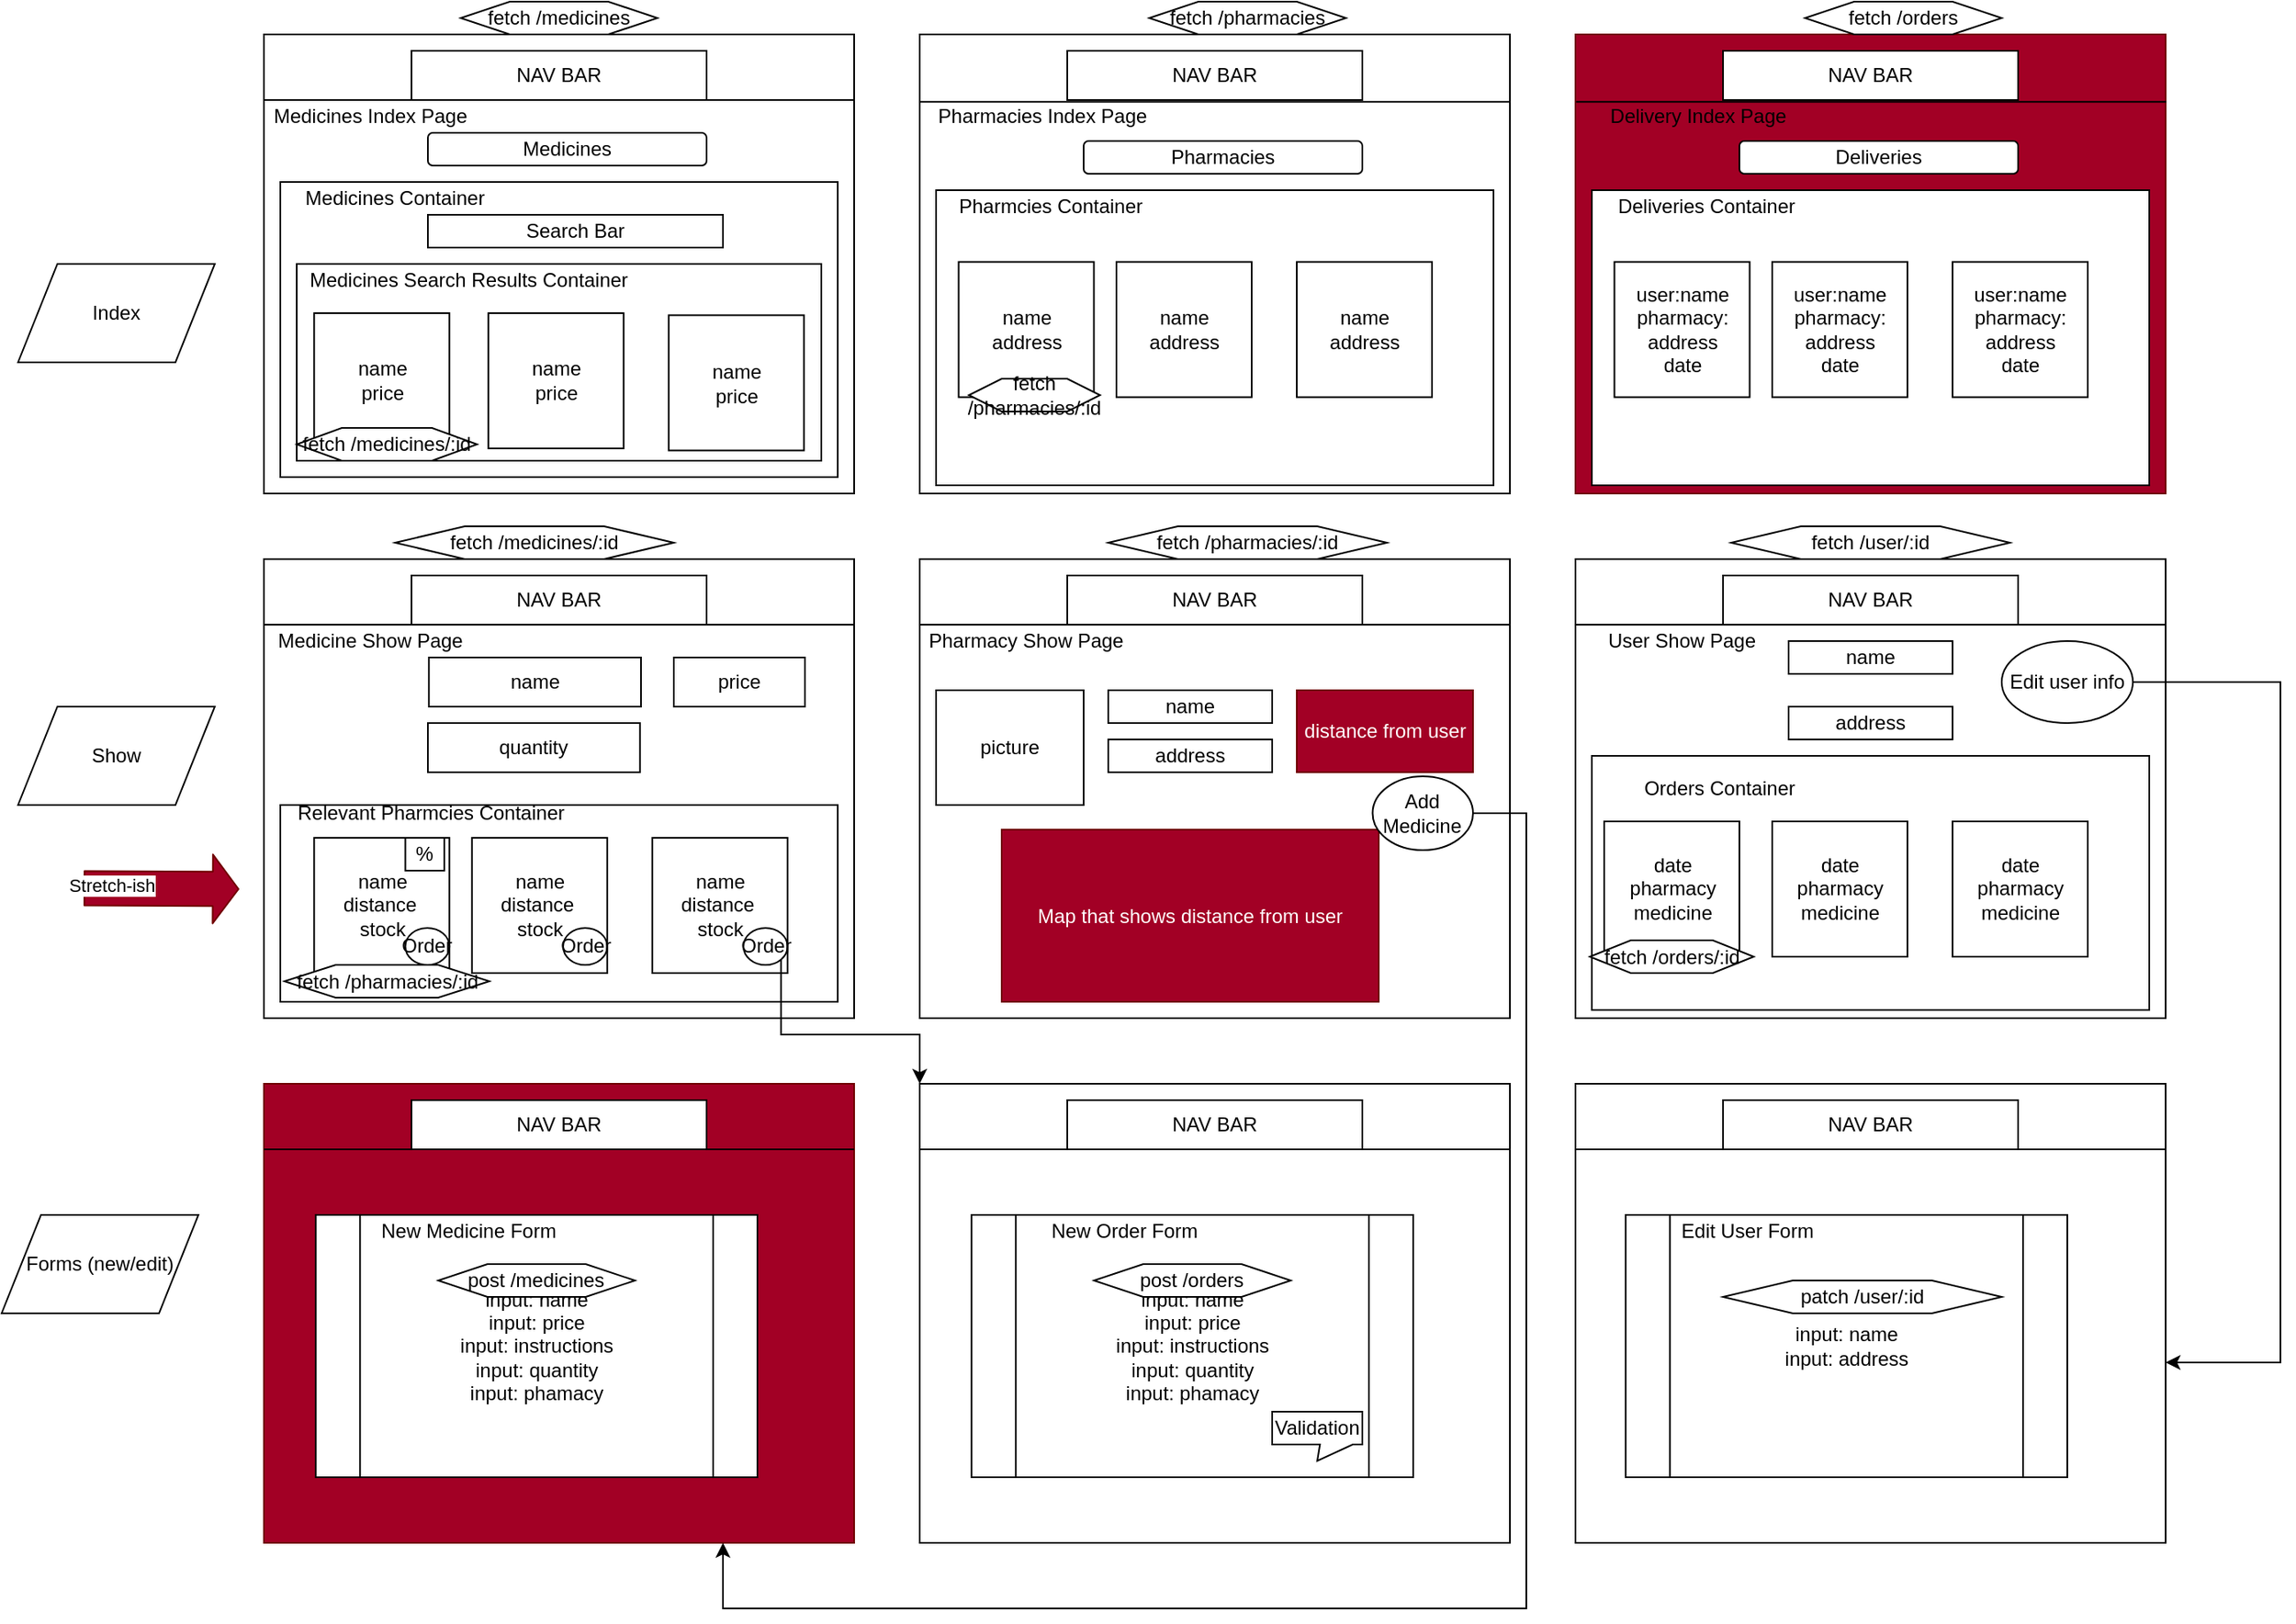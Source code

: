 <mxfile version="13.1.3">
    <diagram id="6hGFLwfOUW9BJ-s0fimq" name="Page-1">
        <mxGraphModel dx="2819" dy="1476" grid="1" gridSize="10" guides="1" tooltips="1" connect="1" arrows="1" fold="1" page="1" pageScale="1" pageWidth="827" pageHeight="1169" math="0" shadow="0">
            <root>
                <mxCell id="0"/>
                <mxCell id="1" parent="0"/>
                <mxCell id="150" value="" style="rounded=0;whiteSpace=wrap;html=1;" parent="1" vertex="1">
                    <mxGeometry x="840" y="680" width="360" height="280" as="geometry"/>
                </mxCell>
                <mxCell id="154" value="input: name&lt;br&gt;input: address" style="shape=process;whiteSpace=wrap;html=1;backgroundOutline=1;" parent="1" vertex="1">
                    <mxGeometry x="870.63" y="760" width="269.37" height="160" as="geometry"/>
                </mxCell>
                <mxCell id="2" value="" style="rounded=0;whiteSpace=wrap;html=1;" parent="1" vertex="1">
                    <mxGeometry x="40" y="40" width="360" height="280" as="geometry"/>
                </mxCell>
                <mxCell id="82" value="" style="rounded=0;whiteSpace=wrap;html=1;" parent="1" vertex="1">
                    <mxGeometry x="50" y="130" width="340" height="180" as="geometry"/>
                </mxCell>
                <mxCell id="107" value="" style="rounded=0;whiteSpace=wrap;html=1;" parent="1" vertex="1">
                    <mxGeometry x="60" y="180" width="320" height="120" as="geometry"/>
                </mxCell>
                <mxCell id="3" value="" style="rounded=0;whiteSpace=wrap;html=1;" parent="1" vertex="1">
                    <mxGeometry x="440" y="40" width="360" height="280" as="geometry"/>
                </mxCell>
                <mxCell id="4" value="" style="rounded=0;whiteSpace=wrap;html=1;" parent="1" vertex="1">
                    <mxGeometry x="40" y="360" width="360" height="280" as="geometry"/>
                </mxCell>
                <mxCell id="5" value="" style="rounded=0;whiteSpace=wrap;html=1;" parent="1" vertex="1">
                    <mxGeometry x="440" y="360" width="360" height="280" as="geometry"/>
                </mxCell>
                <mxCell id="6" value="" style="rounded=0;whiteSpace=wrap;html=1;fillColor=#a20025;strokeColor=#6F0000;fontColor=#ffffff;" parent="1" vertex="1">
                    <mxGeometry x="40" y="680" width="360" height="280" as="geometry"/>
                </mxCell>
                <mxCell id="9" value="" style="endArrow=none;html=1;exitX=0.001;exitY=0.147;exitDx=0;exitDy=0;exitPerimeter=0;entryX=1.001;entryY=0.147;entryDx=0;entryDy=0;entryPerimeter=0;" parent="1" source="3" target="3" edge="1">
                    <mxGeometry width="50" height="50" relative="1" as="geometry">
                        <mxPoint x="470" y="130" as="sourcePoint"/>
                        <mxPoint x="520" y="80" as="targetPoint"/>
                    </mxGeometry>
                </mxCell>
                <mxCell id="10" value="" style="endArrow=none;html=1;exitX=0.001;exitY=0.147;exitDx=0;exitDy=0;exitPerimeter=0;entryX=1.001;entryY=0.147;entryDx=0;entryDy=0;entryPerimeter=0;" parent="1" edge="1">
                    <mxGeometry width="50" height="50" relative="1" as="geometry">
                        <mxPoint x="40.0" y="80.0" as="sourcePoint"/>
                        <mxPoint x="400.0" y="80.0" as="targetPoint"/>
                    </mxGeometry>
                </mxCell>
                <mxCell id="11" value="" style="endArrow=none;html=1;exitX=0.001;exitY=0.147;exitDx=0;exitDy=0;exitPerimeter=0;entryX=1.001;entryY=0.147;entryDx=0;entryDy=0;entryPerimeter=0;" parent="1" edge="1">
                    <mxGeometry width="50" height="50" relative="1" as="geometry">
                        <mxPoint x="40" y="400" as="sourcePoint"/>
                        <mxPoint x="400" y="400" as="targetPoint"/>
                    </mxGeometry>
                </mxCell>
                <mxCell id="12" value="" style="endArrow=none;html=1;exitX=0.001;exitY=0.147;exitDx=0;exitDy=0;exitPerimeter=0;entryX=1.001;entryY=0.147;entryDx=0;entryDy=0;entryPerimeter=0;" parent="1" edge="1">
                    <mxGeometry width="50" height="50" relative="1" as="geometry">
                        <mxPoint x="440" y="400" as="sourcePoint"/>
                        <mxPoint x="800" y="400" as="targetPoint"/>
                    </mxGeometry>
                </mxCell>
                <mxCell id="15" value="Medicines Index Page" style="text;html=1;strokeColor=none;fillColor=none;align=center;verticalAlign=middle;whiteSpace=wrap;rounded=0;" parent="1" vertex="1">
                    <mxGeometry x="40" y="80" width="130" height="20" as="geometry"/>
                </mxCell>
                <mxCell id="16" value="Pharmacies Index Page" style="text;html=1;strokeColor=none;fillColor=none;align=center;verticalAlign=middle;whiteSpace=wrap;rounded=0;" parent="1" vertex="1">
                    <mxGeometry x="440" y="80" width="150" height="20" as="geometry"/>
                </mxCell>
                <mxCell id="18" value="Medicine Show Page" style="text;html=1;strokeColor=none;fillColor=none;align=center;verticalAlign=middle;whiteSpace=wrap;rounded=0;" parent="1" vertex="1">
                    <mxGeometry x="40" y="400" width="130" height="20" as="geometry"/>
                </mxCell>
                <mxCell id="19" value="Pharmacy Show Page" style="text;html=1;strokeColor=none;fillColor=none;align=center;verticalAlign=middle;whiteSpace=wrap;rounded=0;" parent="1" vertex="1">
                    <mxGeometry x="440" y="400" width="130" height="20" as="geometry"/>
                </mxCell>
                <mxCell id="50" value="" style="rounded=0;whiteSpace=wrap;html=1;" parent="1" vertex="1">
                    <mxGeometry x="840" y="360" width="360" height="280" as="geometry"/>
                </mxCell>
                <mxCell id="51" value="" style="endArrow=none;html=1;exitX=0.001;exitY=0.147;exitDx=0;exitDy=0;exitPerimeter=0;entryX=1.001;entryY=0.147;entryDx=0;entryDy=0;entryPerimeter=0;" parent="1" edge="1">
                    <mxGeometry width="50" height="50" relative="1" as="geometry">
                        <mxPoint x="840" y="400" as="sourcePoint"/>
                        <mxPoint x="1200" y="400" as="targetPoint"/>
                    </mxGeometry>
                </mxCell>
                <mxCell id="52" value="User Show Page" style="text;html=1;strokeColor=none;fillColor=none;align=center;verticalAlign=middle;whiteSpace=wrap;rounded=0;" parent="1" vertex="1">
                    <mxGeometry x="840" y="400" width="130" height="20" as="geometry"/>
                </mxCell>
                <mxCell id="53" value="NAV BAR" style="rounded=0;whiteSpace=wrap;html=1;" parent="1" vertex="1">
                    <mxGeometry x="530" y="50" width="180" height="30" as="geometry"/>
                </mxCell>
                <mxCell id="55" value="NAV BAR" style="rounded=0;whiteSpace=wrap;html=1;" parent="1" vertex="1">
                    <mxGeometry x="130" y="50" width="180" height="30" as="geometry"/>
                </mxCell>
                <mxCell id="56" value="NAV BAR" style="rounded=0;whiteSpace=wrap;html=1;" parent="1" vertex="1">
                    <mxGeometry x="130" y="370" width="180" height="30" as="geometry"/>
                </mxCell>
                <mxCell id="58" value="NAV BAR" style="rounded=0;whiteSpace=wrap;html=1;" parent="1" vertex="1">
                    <mxGeometry x="530" y="370" width="180" height="30" as="geometry"/>
                </mxCell>
                <mxCell id="59" value="NAV BAR" style="rounded=0;whiteSpace=wrap;html=1;" parent="1" vertex="1">
                    <mxGeometry x="930" y="370" width="180" height="30" as="geometry"/>
                </mxCell>
                <mxCell id="60" value="" style="endArrow=none;html=1;exitX=0.001;exitY=0.147;exitDx=0;exitDy=0;exitPerimeter=0;entryX=1.001;entryY=0.147;entryDx=0;entryDy=0;entryPerimeter=0;" parent="1" edge="1">
                    <mxGeometry width="50" height="50" relative="1" as="geometry">
                        <mxPoint x="40" y="720" as="sourcePoint"/>
                        <mxPoint x="400" y="720" as="targetPoint"/>
                    </mxGeometry>
                </mxCell>
                <mxCell id="62" value="NAV BAR" style="rounded=0;whiteSpace=wrap;html=1;" parent="1" vertex="1">
                    <mxGeometry x="130" y="690" width="180" height="30" as="geometry"/>
                </mxCell>
                <mxCell id="68" value="fetch /medicines" style="shape=hexagon;perimeter=hexagonPerimeter2;whiteSpace=wrap;html=1;" parent="1" vertex="1">
                    <mxGeometry x="160" y="20" width="120" height="20" as="geometry"/>
                </mxCell>
                <mxCell id="69" value="fetch /pharmacies" style="shape=hexagon;perimeter=hexagonPerimeter2;whiteSpace=wrap;html=1;" parent="1" vertex="1">
                    <mxGeometry x="580" y="20" width="120" height="20" as="geometry"/>
                </mxCell>
                <mxCell id="70" value="fetch /medicines/:id" style="shape=hexagon;perimeter=hexagonPerimeter2;whiteSpace=wrap;html=1;" parent="1" vertex="1">
                    <mxGeometry x="120" y="340" width="170" height="20" as="geometry"/>
                </mxCell>
                <mxCell id="71" value="fetch /pharmacies/:id" style="shape=hexagon;perimeter=hexagonPerimeter2;whiteSpace=wrap;html=1;" parent="1" vertex="1">
                    <mxGeometry x="555" y="340" width="170" height="20" as="geometry"/>
                </mxCell>
                <mxCell id="72" value="fetch /user/:id" style="shape=hexagon;perimeter=hexagonPerimeter2;whiteSpace=wrap;html=1;" parent="1" vertex="1">
                    <mxGeometry x="935" y="340" width="170" height="20" as="geometry"/>
                </mxCell>
                <mxCell id="73" value="" style="rounded=0;whiteSpace=wrap;html=1;fillColor=#a20025;strokeColor=#6F0000;fontColor=#ffffff;" parent="1" vertex="1">
                    <mxGeometry x="840" y="40" width="360" height="280" as="geometry"/>
                </mxCell>
                <mxCell id="74" value="" style="endArrow=none;html=1;exitX=0.001;exitY=0.147;exitDx=0;exitDy=0;exitPerimeter=0;entryX=1.001;entryY=0.147;entryDx=0;entryDy=0;entryPerimeter=0;" parent="1" source="73" target="73" edge="1">
                    <mxGeometry width="50" height="50" relative="1" as="geometry">
                        <mxPoint x="870" y="130" as="sourcePoint"/>
                        <mxPoint x="920" y="80" as="targetPoint"/>
                    </mxGeometry>
                </mxCell>
                <mxCell id="75" value="Delivery Index Page" style="text;html=1;strokeColor=none;fillColor=none;align=center;verticalAlign=middle;whiteSpace=wrap;rounded=0;" parent="1" vertex="1">
                    <mxGeometry x="840" y="80" width="150" height="20" as="geometry"/>
                </mxCell>
                <mxCell id="76" value="NAV BAR" style="rounded=0;whiteSpace=wrap;html=1;" parent="1" vertex="1">
                    <mxGeometry x="930" y="50" width="180" height="30" as="geometry"/>
                </mxCell>
                <mxCell id="77" value="fetch /orders" style="shape=hexagon;perimeter=hexagonPerimeter2;whiteSpace=wrap;html=1;" parent="1" vertex="1">
                    <mxGeometry x="980" y="20" width="120" height="20" as="geometry"/>
                </mxCell>
                <mxCell id="79" value="Index" style="shape=parallelogram;perimeter=parallelogramPerimeter;whiteSpace=wrap;html=1;" parent="1" vertex="1">
                    <mxGeometry x="-110" y="180" width="120" height="60" as="geometry"/>
                </mxCell>
                <mxCell id="80" value="Show" style="shape=parallelogram;perimeter=parallelogramPerimeter;whiteSpace=wrap;html=1;" parent="1" vertex="1">
                    <mxGeometry x="-110" y="450" width="120" height="60" as="geometry"/>
                </mxCell>
                <mxCell id="81" value="Forms (new/edit)" style="shape=parallelogram;perimeter=parallelogramPerimeter;whiteSpace=wrap;html=1;" parent="1" vertex="1">
                    <mxGeometry x="-120" y="760" width="120" height="60" as="geometry"/>
                </mxCell>
                <mxCell id="83" value="Medicines" style="rounded=1;whiteSpace=wrap;html=1;" parent="1" vertex="1">
                    <mxGeometry x="140" y="100" width="170" height="20" as="geometry"/>
                </mxCell>
                <mxCell id="84" value="Medicines Container" style="text;html=1;strokeColor=none;fillColor=none;align=center;verticalAlign=middle;whiteSpace=wrap;rounded=0;" parent="1" vertex="1">
                    <mxGeometry x="50" y="130" width="140" height="20" as="geometry"/>
                </mxCell>
                <mxCell id="85" value="name&lt;br&gt;price" style="whiteSpace=wrap;html=1;aspect=fixed;" parent="1" vertex="1">
                    <mxGeometry x="70.63" y="210" width="82.5" height="82.5" as="geometry"/>
                </mxCell>
                <mxCell id="87" value="&lt;span&gt;name&lt;/span&gt;&lt;br&gt;&lt;span&gt;price&lt;/span&gt;" style="whiteSpace=wrap;html=1;aspect=fixed;" parent="1" vertex="1">
                    <mxGeometry x="176.88" y="210" width="82.5" height="82.5" as="geometry"/>
                </mxCell>
                <mxCell id="88" value="&lt;span&gt;name&lt;/span&gt;&lt;br&gt;&lt;span&gt;price&lt;/span&gt;" style="whiteSpace=wrap;html=1;aspect=fixed;" parent="1" vertex="1">
                    <mxGeometry x="286.88" y="211.25" width="82.5" height="82.5" as="geometry"/>
                </mxCell>
                <mxCell id="89" value="" style="rounded=0;whiteSpace=wrap;html=1;" parent="1" vertex="1">
                    <mxGeometry x="450" y="135" width="340" height="180" as="geometry"/>
                </mxCell>
                <mxCell id="90" value="Pharmacies" style="rounded=1;whiteSpace=wrap;html=1;" parent="1" vertex="1">
                    <mxGeometry x="540" y="105" width="170" height="20" as="geometry"/>
                </mxCell>
                <mxCell id="91" value="name&lt;br&gt;address&lt;br&gt;" style="whiteSpace=wrap;html=1;aspect=fixed;" parent="1" vertex="1">
                    <mxGeometry x="463.75" y="178.75" width="82.5" height="82.5" as="geometry"/>
                </mxCell>
                <mxCell id="92" value="Pharmcies Container" style="text;html=1;strokeColor=none;fillColor=none;align=center;verticalAlign=middle;whiteSpace=wrap;rounded=0;" parent="1" vertex="1">
                    <mxGeometry x="450" y="135" width="140" height="20" as="geometry"/>
                </mxCell>
                <mxCell id="93" value="name&lt;br&gt;address&lt;br&gt;" style="whiteSpace=wrap;html=1;aspect=fixed;" parent="1" vertex="1">
                    <mxGeometry x="560" y="178.75" width="82.5" height="82.5" as="geometry"/>
                </mxCell>
                <mxCell id="94" value="name&lt;br&gt;address&lt;br&gt;" style="whiteSpace=wrap;html=1;aspect=fixed;" parent="1" vertex="1">
                    <mxGeometry x="670" y="178.75" width="82.5" height="82.5" as="geometry"/>
                </mxCell>
                <mxCell id="101" value="" style="rounded=0;whiteSpace=wrap;html=1;" parent="1" vertex="1">
                    <mxGeometry x="850" y="135" width="340" height="180" as="geometry"/>
                </mxCell>
                <mxCell id="102" value="Deliveries" style="rounded=1;whiteSpace=wrap;html=1;" parent="1" vertex="1">
                    <mxGeometry x="940" y="105" width="170" height="20" as="geometry"/>
                </mxCell>
                <mxCell id="103" value="user:name&lt;br&gt;pharmacy: address&lt;br&gt;date" style="whiteSpace=wrap;html=1;aspect=fixed;" parent="1" vertex="1">
                    <mxGeometry x="863.75" y="178.75" width="82.5" height="82.5" as="geometry"/>
                </mxCell>
                <mxCell id="104" value="Deliveries Container" style="text;html=1;strokeColor=none;fillColor=none;align=center;verticalAlign=middle;whiteSpace=wrap;rounded=0;" parent="1" vertex="1">
                    <mxGeometry x="850" y="135" width="140" height="20" as="geometry"/>
                </mxCell>
                <mxCell id="105" value="user:name&lt;br&gt;pharmacy: address&lt;br&gt;date" style="whiteSpace=wrap;html=1;aspect=fixed;" parent="1" vertex="1">
                    <mxGeometry x="960" y="178.75" width="82.5" height="82.5" as="geometry"/>
                </mxCell>
                <mxCell id="106" value="user:name&lt;br&gt;pharmacy: address&lt;br&gt;date" style="whiteSpace=wrap;html=1;aspect=fixed;" parent="1" vertex="1">
                    <mxGeometry x="1070" y="178.75" width="82.5" height="82.5" as="geometry"/>
                </mxCell>
                <mxCell id="108" value="Medicines Search Results Container" style="text;html=1;strokeColor=none;fillColor=none;align=center;verticalAlign=middle;whiteSpace=wrap;rounded=0;" parent="1" vertex="1">
                    <mxGeometry x="60" y="180" width="210" height="20" as="geometry"/>
                </mxCell>
                <mxCell id="111" value="name" style="rounded=0;whiteSpace=wrap;html=1;" parent="1" vertex="1">
                    <mxGeometry x="140.63" y="420" width="129.37" height="30" as="geometry"/>
                </mxCell>
                <mxCell id="112" value="price" style="rounded=0;whiteSpace=wrap;html=1;" parent="1" vertex="1">
                    <mxGeometry x="290" y="420" width="80" height="30" as="geometry"/>
                </mxCell>
                <mxCell id="113" value="quantity" style="rounded=0;whiteSpace=wrap;html=1;" parent="1" vertex="1">
                    <mxGeometry x="140" y="460" width="129.37" height="30" as="geometry"/>
                </mxCell>
                <mxCell id="114" value="dosage" style="rounded=0;whiteSpace=wrap;html=1;" parent="1" vertex="1">
                    <mxGeometry x="140" y="520" width="129.37" height="30" as="geometry"/>
                </mxCell>
                <mxCell id="116" value="" style="rounded=0;whiteSpace=wrap;html=1;" parent="1" vertex="1">
                    <mxGeometry x="50" y="510" width="340" height="120" as="geometry"/>
                </mxCell>
                <mxCell id="117" value="name&lt;br&gt;distance&amp;nbsp;&lt;br&gt;stock" style="whiteSpace=wrap;html=1;aspect=fixed;" parent="1" vertex="1">
                    <mxGeometry x="70.63" y="530" width="82.5" height="82.5" as="geometry"/>
                </mxCell>
                <mxCell id="119" value="name&lt;br&gt;distance&amp;nbsp;&lt;br&gt;stock" style="whiteSpace=wrap;html=1;aspect=fixed;" parent="1" vertex="1">
                    <mxGeometry x="166.88" y="530" width="82.5" height="82.5" as="geometry"/>
                </mxCell>
                <mxCell id="120" value="name&lt;br&gt;distance&amp;nbsp;&lt;br&gt;stock" style="whiteSpace=wrap;html=1;aspect=fixed;" parent="1" vertex="1">
                    <mxGeometry x="276.88" y="530" width="82.5" height="82.5" as="geometry"/>
                </mxCell>
                <mxCell id="115" value="Order" style="ellipse;whiteSpace=wrap;html=1;" parent="1" vertex="1">
                    <mxGeometry x="126.25" y="585" width="26.88" height="22.5" as="geometry"/>
                </mxCell>
                <mxCell id="178" style="edgeStyle=orthogonalEdgeStyle;rounded=0;orthogonalLoop=1;jettySize=auto;html=1;exitX=1;exitY=1;exitDx=0;exitDy=0;entryX=0;entryY=0;entryDx=0;entryDy=0;" edge="1" parent="1" source="122" target="170">
                    <mxGeometry relative="1" as="geometry">
                        <Array as="points">
                            <mxPoint x="355" y="650"/>
                            <mxPoint x="440" y="650"/>
                        </Array>
                    </mxGeometry>
                </mxCell>
                <mxCell id="122" value="Order" style="ellipse;whiteSpace=wrap;html=1;" parent="1" vertex="1">
                    <mxGeometry x="332.5" y="585" width="26.88" height="22.5" as="geometry"/>
                </mxCell>
                <mxCell id="123" value="Order" style="ellipse;whiteSpace=wrap;html=1;" parent="1" vertex="1">
                    <mxGeometry x="222.5" y="585" width="26.88" height="22.5" as="geometry"/>
                </mxCell>
                <mxCell id="126" value="Relevant Pharmcies Container" style="text;html=1;strokeColor=none;fillColor=none;align=center;verticalAlign=middle;whiteSpace=wrap;rounded=0;" parent="1" vertex="1">
                    <mxGeometry x="52.5" y="510" width="177.5" height="10" as="geometry"/>
                </mxCell>
                <mxCell id="127" value="name" style="rounded=0;whiteSpace=wrap;html=1;" parent="1" vertex="1">
                    <mxGeometry x="555" y="440" width="100" height="20" as="geometry"/>
                </mxCell>
                <mxCell id="128" value="address" style="rounded=0;whiteSpace=wrap;html=1;" parent="1" vertex="1">
                    <mxGeometry x="555" y="470" width="100" height="20" as="geometry"/>
                </mxCell>
                <mxCell id="129" value="picture" style="rounded=0;whiteSpace=wrap;html=1;" parent="1" vertex="1">
                    <mxGeometry x="450" y="440" width="90" height="70" as="geometry"/>
                </mxCell>
                <mxCell id="130" value="distance from user" style="rounded=0;whiteSpace=wrap;html=1;fillColor=#a20025;strokeColor=#6F0000;fontColor=#ffffff;" parent="1" vertex="1">
                    <mxGeometry x="670" y="440" width="107.5" height="50" as="geometry"/>
                </mxCell>
                <mxCell id="131" value="Map that shows distance from user" style="rounded=0;whiteSpace=wrap;html=1;fillColor=#a20025;strokeColor=#6F0000;fontColor=#ffffff;" parent="1" vertex="1">
                    <mxGeometry x="490" y="525" width="230" height="105" as="geometry"/>
                </mxCell>
                <mxCell id="132" value="" style="rounded=0;whiteSpace=wrap;html=1;" parent="1" vertex="1">
                    <mxGeometry x="850" y="480" width="340" height="155" as="geometry"/>
                </mxCell>
                <mxCell id="133" value="date&lt;br&gt;pharmacy&lt;br&gt;medicine" style="whiteSpace=wrap;html=1;aspect=fixed;" parent="1" vertex="1">
                    <mxGeometry x="857.5" y="520" width="82.5" height="82.5" as="geometry"/>
                </mxCell>
                <mxCell id="134" value="Orders Container" style="text;html=1;strokeColor=none;fillColor=none;align=center;verticalAlign=middle;whiteSpace=wrap;rounded=0;" parent="1" vertex="1">
                    <mxGeometry x="857.5" y="490" width="140" height="20" as="geometry"/>
                </mxCell>
                <mxCell id="136" value="date&lt;br&gt;pharmacy&lt;br&gt;medicine" style="whiteSpace=wrap;html=1;aspect=fixed;" parent="1" vertex="1">
                    <mxGeometry x="960" y="520" width="82.5" height="82.5" as="geometry"/>
                </mxCell>
                <mxCell id="137" value="date&lt;br&gt;pharmacy&lt;br&gt;medicine" style="whiteSpace=wrap;html=1;aspect=fixed;" parent="1" vertex="1">
                    <mxGeometry x="1070" y="520" width="82.5" height="82.5" as="geometry"/>
                </mxCell>
                <mxCell id="99" value="fetch /orders/:id" style="shape=hexagon;perimeter=hexagonPerimeter2;whiteSpace=wrap;html=1;" parent="1" vertex="1">
                    <mxGeometry x="848.75" y="592.5" width="100" height="20" as="geometry"/>
                </mxCell>
                <mxCell id="138" value="name" style="rounded=0;whiteSpace=wrap;html=1;" parent="1" vertex="1">
                    <mxGeometry x="970" y="410" width="100" height="20" as="geometry"/>
                </mxCell>
                <mxCell id="139" value="address" style="rounded=0;whiteSpace=wrap;html=1;" parent="1" vertex="1">
                    <mxGeometry x="970" y="450" width="100" height="20" as="geometry"/>
                </mxCell>
                <mxCell id="180" style="edgeStyle=orthogonalEdgeStyle;rounded=0;orthogonalLoop=1;jettySize=auto;html=1;exitX=1;exitY=0.5;exitDx=0;exitDy=0;entryX=1;entryY=0.607;entryDx=0;entryDy=0;entryPerimeter=0;" edge="1" parent="1" source="140" target="150">
                    <mxGeometry relative="1" as="geometry">
                        <mxPoint x="1260" y="850" as="targetPoint"/>
                        <Array as="points">
                            <mxPoint x="1270" y="435"/>
                            <mxPoint x="1270" y="850"/>
                        </Array>
                    </mxGeometry>
                </mxCell>
                <mxCell id="140" value="Edit user info" style="ellipse;whiteSpace=wrap;html=1;" parent="1" vertex="1">
                    <mxGeometry x="1100" y="410" width="80" height="50" as="geometry"/>
                </mxCell>
                <mxCell id="141" value="fetch /pharmacies/:id" style="shape=hexagon;perimeter=hexagonPerimeter2;whiteSpace=wrap;html=1;" parent="1" vertex="1">
                    <mxGeometry x="52.5" y="607.5" width="125" height="20" as="geometry"/>
                </mxCell>
                <mxCell id="142" value="fetch /medicines/:id" style="shape=hexagon;perimeter=hexagonPerimeter2;whiteSpace=wrap;html=1;" parent="1" vertex="1">
                    <mxGeometry x="60" y="280" width="110" height="20" as="geometry"/>
                </mxCell>
                <mxCell id="145" value="fetch /pharmacies/:id" style="shape=hexagon;perimeter=hexagonPerimeter2;whiteSpace=wrap;html=1;" parent="1" vertex="1">
                    <mxGeometry x="470" y="250" width="80" height="20" as="geometry"/>
                </mxCell>
                <mxCell id="179" style="edgeStyle=orthogonalEdgeStyle;rounded=0;orthogonalLoop=1;jettySize=auto;html=1;exitX=1;exitY=0.5;exitDx=0;exitDy=0;" edge="1" parent="1" source="146" target="6">
                    <mxGeometry relative="1" as="geometry">
                        <mxPoint x="230" y="1000" as="targetPoint"/>
                        <Array as="points">
                            <mxPoint x="810" y="515"/>
                            <mxPoint x="810" y="1000"/>
                            <mxPoint x="320" y="1000"/>
                        </Array>
                    </mxGeometry>
                </mxCell>
                <mxCell id="146" value="Add Medicine" style="ellipse;whiteSpace=wrap;html=1;" parent="1" vertex="1">
                    <mxGeometry x="716.25" y="492.5" width="61.25" height="45" as="geometry"/>
                </mxCell>
                <mxCell id="147" value="input: name&lt;br&gt;input: price&lt;br&gt;input: instructions&lt;br&gt;input: quantity&lt;br&gt;input: phamacy" style="shape=process;whiteSpace=wrap;html=1;backgroundOutline=1;" parent="1" vertex="1">
                    <mxGeometry x="71.63" y="760" width="269.37" height="160" as="geometry"/>
                </mxCell>
                <mxCell id="148" value="post /medicines" style="shape=hexagon;perimeter=hexagonPerimeter2;whiteSpace=wrap;html=1;" parent="1" vertex="1">
                    <mxGeometry x="146.32" y="790" width="120" height="20" as="geometry"/>
                </mxCell>
                <mxCell id="149" value="patch /user/:id" style="shape=hexagon;perimeter=hexagonPerimeter2;whiteSpace=wrap;html=1;" parent="1" vertex="1">
                    <mxGeometry x="930" y="800" width="170" height="20" as="geometry"/>
                </mxCell>
                <mxCell id="151" value="Edit User Form" style="text;html=1;strokeColor=none;fillColor=none;align=center;verticalAlign=middle;whiteSpace=wrap;rounded=0;" parent="1" vertex="1">
                    <mxGeometry x="880" y="760" width="130" height="20" as="geometry"/>
                </mxCell>
                <mxCell id="152" value="" style="endArrow=none;html=1;exitX=0.001;exitY=0.147;exitDx=0;exitDy=0;exitPerimeter=0;entryX=1.001;entryY=0.147;entryDx=0;entryDy=0;entryPerimeter=0;" parent="1" edge="1">
                    <mxGeometry width="50" height="50" relative="1" as="geometry">
                        <mxPoint x="840" y="720" as="sourcePoint"/>
                        <mxPoint x="1200" y="720" as="targetPoint"/>
                    </mxGeometry>
                </mxCell>
                <mxCell id="153" value="NAV BAR" style="rounded=0;whiteSpace=wrap;html=1;" parent="1" vertex="1">
                    <mxGeometry x="930" y="690" width="180" height="30" as="geometry"/>
                </mxCell>
                <mxCell id="168" value="Search Bar" style="rounded=0;whiteSpace=wrap;html=1;" vertex="1" parent="1">
                    <mxGeometry x="140" y="150" width="180" height="20" as="geometry"/>
                </mxCell>
                <mxCell id="169" value="%" style="rounded=0;whiteSpace=wrap;html=1;" vertex="1" parent="1">
                    <mxGeometry x="126.25" y="530" width="23.75" height="20" as="geometry"/>
                </mxCell>
                <mxCell id="61" value="New Medicine Form" style="text;html=1;strokeColor=none;fillColor=none;align=center;verticalAlign=middle;whiteSpace=wrap;rounded=0;" parent="1" vertex="1">
                    <mxGeometry x="100" y="760" width="130" height="20" as="geometry"/>
                </mxCell>
                <mxCell id="170" value="" style="rounded=0;whiteSpace=wrap;html=1;" vertex="1" parent="1">
                    <mxGeometry x="440" y="680" width="360" height="280" as="geometry"/>
                </mxCell>
                <mxCell id="171" value="" style="endArrow=none;html=1;exitX=0.001;exitY=0.147;exitDx=0;exitDy=0;exitPerimeter=0;entryX=1.001;entryY=0.147;entryDx=0;entryDy=0;entryPerimeter=0;" edge="1" parent="1">
                    <mxGeometry width="50" height="50" relative="1" as="geometry">
                        <mxPoint x="440" y="720" as="sourcePoint"/>
                        <mxPoint x="800" y="720" as="targetPoint"/>
                    </mxGeometry>
                </mxCell>
                <mxCell id="172" value="NAV BAR" style="rounded=0;whiteSpace=wrap;html=1;" vertex="1" parent="1">
                    <mxGeometry x="530" y="690" width="180" height="30" as="geometry"/>
                </mxCell>
                <mxCell id="173" value="input: name&lt;br&gt;input: price&lt;br&gt;input: instructions&lt;br&gt;input: quantity&lt;br&gt;input: phamacy" style="shape=process;whiteSpace=wrap;html=1;backgroundOutline=1;" vertex="1" parent="1">
                    <mxGeometry x="471.63" y="760" width="269.37" height="160" as="geometry"/>
                </mxCell>
                <mxCell id="174" value="post /orders" style="shape=hexagon;perimeter=hexagonPerimeter2;whiteSpace=wrap;html=1;" vertex="1" parent="1">
                    <mxGeometry x="546.32" y="790" width="120" height="20" as="geometry"/>
                </mxCell>
                <mxCell id="175" value="New Order Form" style="text;html=1;strokeColor=none;fillColor=none;align=center;verticalAlign=middle;whiteSpace=wrap;rounded=0;" vertex="1" parent="1">
                    <mxGeometry x="500" y="760" width="130" height="20" as="geometry"/>
                </mxCell>
                <mxCell id="177" value="Validation" style="shape=callout;whiteSpace=wrap;html=1;perimeter=calloutPerimeter;size=10;position=0.53;" vertex="1" parent="1">
                    <mxGeometry x="655" y="880" width="55" height="30" as="geometry"/>
                </mxCell>
                <mxCell id="181" value="" style="shape=flexArrow;endArrow=classic;html=1;width=21;endSize=4.9;fillColor=#a20025;strokeColor=#6F0000;" edge="1" parent="1">
                    <mxGeometry width="50" height="50" relative="1" as="geometry">
                        <mxPoint x="-70" y="560.75" as="sourcePoint"/>
                        <mxPoint x="25" y="561.25" as="targetPoint"/>
                    </mxGeometry>
                </mxCell>
                <mxCell id="182" value="Stretch-ish" style="edgeLabel;html=1;align=center;verticalAlign=middle;resizable=0;points=[];" connectable="0" vertex="1" parent="181">
                    <mxGeometry x="-0.655" y="2" relative="1" as="geometry">
                        <mxPoint as="offset"/>
                    </mxGeometry>
                </mxCell>
            </root>
        </mxGraphModel>
    </diagram>
</mxfile>